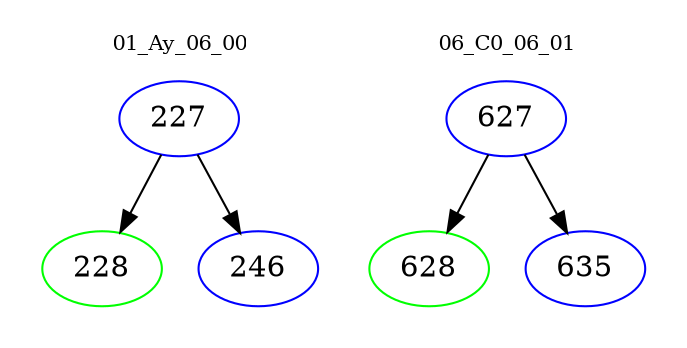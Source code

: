 digraph{
subgraph cluster_0 {
color = white
label = "01_Ay_06_00";
fontsize=10;
T0_227 [label="227", color="blue"]
T0_227 -> T0_228 [color="black"]
T0_228 [label="228", color="green"]
T0_227 -> T0_246 [color="black"]
T0_246 [label="246", color="blue"]
}
subgraph cluster_1 {
color = white
label = "06_C0_06_01";
fontsize=10;
T1_627 [label="627", color="blue"]
T1_627 -> T1_628 [color="black"]
T1_628 [label="628", color="green"]
T1_627 -> T1_635 [color="black"]
T1_635 [label="635", color="blue"]
}
}
